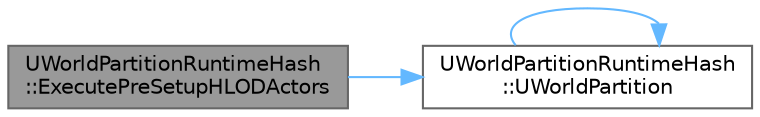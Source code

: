 digraph "UWorldPartitionRuntimeHash::ExecutePreSetupHLODActors"
{
 // INTERACTIVE_SVG=YES
 // LATEX_PDF_SIZE
  bgcolor="transparent";
  edge [fontname=Helvetica,fontsize=10,labelfontname=Helvetica,labelfontsize=10];
  node [fontname=Helvetica,fontsize=10,shape=box,height=0.2,width=0.4];
  rankdir="LR";
  Node1 [id="Node000001",label="UWorldPartitionRuntimeHash\l::ExecutePreSetupHLODActors",height=0.2,width=0.4,color="gray40", fillcolor="grey60", style="filled", fontcolor="black",tooltip=" "];
  Node1 -> Node2 [id="edge1_Node000001_Node000002",color="steelblue1",style="solid",tooltip=" "];
  Node2 [id="Node000002",label="UWorldPartitionRuntimeHash\l::UWorldPartition",height=0.2,width=0.4,color="grey40", fillcolor="white", style="filled",URL="$dd/d78/classUWorldPartitionRuntimeHash.html#a93aff5b686b479374093d6fa395a2e8a",tooltip=" "];
  Node2 -> Node2 [id="edge2_Node000002_Node000002",color="steelblue1",style="solid",tooltip=" "];
}
